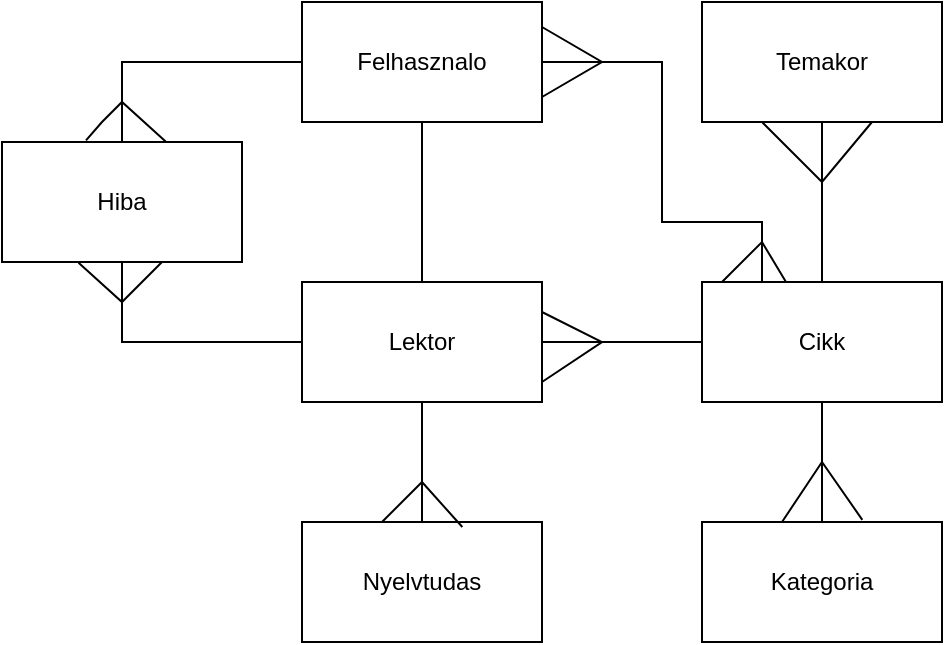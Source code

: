 <mxfile version="20.8.20"><diagram name="Page-1" id="NKsqnLKon6tv9RoM4DFp"><mxGraphModel dx="969" dy="534" grid="1" gridSize="10" guides="1" tooltips="1" connect="1" arrows="1" fold="1" page="1" pageScale="1" pageWidth="827" pageHeight="1169" math="0" shadow="0"><root><mxCell id="0"/><mxCell id="1" parent="0"/><mxCell id="T0uAjBOmENXLEeM-Ycpx-275" value="Temakor" style="rounded=0;whiteSpace=wrap;html=1;" vertex="1" parent="1"><mxGeometry x="440" y="140" width="120" height="60" as="geometry"/></mxCell><mxCell id="T0uAjBOmENXLEeM-Ycpx-276" value="Cikk" style="rounded=0;whiteSpace=wrap;html=1;" vertex="1" parent="1"><mxGeometry x="440" y="280" width="120" height="60" as="geometry"/></mxCell><mxCell id="T0uAjBOmENXLEeM-Ycpx-277" value="Kategoria" style="rounded=0;whiteSpace=wrap;html=1;" vertex="1" parent="1"><mxGeometry x="440" y="400" width="120" height="60" as="geometry"/></mxCell><mxCell id="T0uAjBOmENXLEeM-Ycpx-278" value="Felhasznalo" style="rounded=0;whiteSpace=wrap;html=1;" vertex="1" parent="1"><mxGeometry x="240" y="140" width="120" height="60" as="geometry"/></mxCell><mxCell id="T0uAjBOmENXLEeM-Ycpx-279" value="Lektor" style="rounded=0;whiteSpace=wrap;html=1;" vertex="1" parent="1"><mxGeometry x="240" y="280" width="120" height="60" as="geometry"/></mxCell><mxCell id="T0uAjBOmENXLEeM-Ycpx-280" value="Nyelvtudas" style="rounded=0;whiteSpace=wrap;html=1;" vertex="1" parent="1"><mxGeometry x="240" y="400" width="120" height="60" as="geometry"/></mxCell><mxCell id="T0uAjBOmENXLEeM-Ycpx-281" value="Hiba" style="rounded=0;whiteSpace=wrap;html=1;" vertex="1" parent="1"><mxGeometry x="90" y="210" width="120" height="60" as="geometry"/></mxCell><mxCell id="T0uAjBOmENXLEeM-Ycpx-282" value="" style="endArrow=none;html=1;rounded=0;" edge="1" parent="1" source="T0uAjBOmENXLEeM-Ycpx-277" target="T0uAjBOmENXLEeM-Ycpx-276"><mxGeometry width="50" height="50" relative="1" as="geometry"><mxPoint x="330" y="380" as="sourcePoint"/><mxPoint x="380" y="330" as="targetPoint"/></mxGeometry></mxCell><mxCell id="T0uAjBOmENXLEeM-Ycpx-283" value="" style="endArrow=none;html=1;rounded=0;" edge="1" parent="1" source="T0uAjBOmENXLEeM-Ycpx-276" target="T0uAjBOmENXLEeM-Ycpx-275"><mxGeometry width="50" height="50" relative="1" as="geometry"><mxPoint x="400" y="340" as="sourcePoint"/><mxPoint x="450" y="290" as="targetPoint"/></mxGeometry></mxCell><mxCell id="T0uAjBOmENXLEeM-Ycpx-284" value="" style="endArrow=none;html=1;rounded=0;edgeStyle=orthogonalEdgeStyle;" edge="1" parent="1" source="T0uAjBOmENXLEeM-Ycpx-278" target="T0uAjBOmENXLEeM-Ycpx-281"><mxGeometry width="50" height="50" relative="1" as="geometry"><mxPoint x="460" y="200" as="sourcePoint"/><mxPoint x="510" y="150" as="targetPoint"/></mxGeometry></mxCell><mxCell id="T0uAjBOmENXLEeM-Ycpx-285" value="" style="endArrow=none;html=1;rounded=0;" edge="1" parent="1" source="T0uAjBOmENXLEeM-Ycpx-279" target="T0uAjBOmENXLEeM-Ycpx-280"><mxGeometry width="50" height="50" relative="1" as="geometry"><mxPoint x="450" y="310" as="sourcePoint"/><mxPoint x="500" y="260" as="targetPoint"/></mxGeometry></mxCell><mxCell id="T0uAjBOmENXLEeM-Ycpx-286" value="" style="endArrow=none;html=1;rounded=0;edgeStyle=orthogonalEdgeStyle;" edge="1" parent="1" source="T0uAjBOmENXLEeM-Ycpx-279" target="T0uAjBOmENXLEeM-Ycpx-281"><mxGeometry width="50" height="50" relative="1" as="geometry"><mxPoint x="470" y="420" as="sourcePoint"/><mxPoint x="520" y="370" as="targetPoint"/></mxGeometry></mxCell><mxCell id="T0uAjBOmENXLEeM-Ycpx-287" value="" style="endArrow=none;html=1;rounded=0;" edge="1" parent="1" source="T0uAjBOmENXLEeM-Ycpx-279" target="T0uAjBOmENXLEeM-Ycpx-278"><mxGeometry width="50" height="50" relative="1" as="geometry"><mxPoint x="130" y="270" as="sourcePoint"/><mxPoint x="180" y="220" as="targetPoint"/></mxGeometry></mxCell><mxCell id="T0uAjBOmENXLEeM-Ycpx-288" value="" style="endArrow=none;html=1;rounded=0;edgeStyle=orthogonalEdgeStyle;entryX=0.25;entryY=0;entryDx=0;entryDy=0;" edge="1" parent="1" source="T0uAjBOmENXLEeM-Ycpx-278" target="T0uAjBOmENXLEeM-Ycpx-276"><mxGeometry width="50" height="50" relative="1" as="geometry"><mxPoint x="440" y="180" as="sourcePoint"/><mxPoint x="490" y="130" as="targetPoint"/><Array as="points"><mxPoint x="420" y="170"/><mxPoint x="420" y="250"/><mxPoint x="470" y="250"/></Array></mxGeometry></mxCell><mxCell id="T0uAjBOmENXLEeM-Ycpx-289" value="" style="endArrow=none;html=1;rounded=0;" edge="1" parent="1" source="T0uAjBOmENXLEeM-Ycpx-279" target="T0uAjBOmENXLEeM-Ycpx-276"><mxGeometry width="50" height="50" relative="1" as="geometry"><mxPoint x="490" y="340" as="sourcePoint"/><mxPoint x="540" y="290" as="targetPoint"/></mxGeometry></mxCell><mxCell id="T0uAjBOmENXLEeM-Ycpx-291" value="" style="endArrow=none;html=1;rounded=0;exitX=0.25;exitY=1;exitDx=0;exitDy=0;" edge="1" parent="1" source="T0uAjBOmENXLEeM-Ycpx-275"><mxGeometry width="50" height="50" relative="1" as="geometry"><mxPoint x="475" y="250" as="sourcePoint"/><mxPoint x="525" y="200" as="targetPoint"/><Array as="points"><mxPoint x="500" y="230"/></Array></mxGeometry></mxCell><mxCell id="T0uAjBOmENXLEeM-Ycpx-292" value="" style="endArrow=none;html=1;rounded=0;entryX=0.668;entryY=-0.018;entryDx=0;entryDy=0;entryPerimeter=0;" edge="1" parent="1" target="T0uAjBOmENXLEeM-Ycpx-277"><mxGeometry width="50" height="50" relative="1" as="geometry"><mxPoint x="480" y="400" as="sourcePoint"/><mxPoint x="500" y="400" as="targetPoint"/><Array as="points"><mxPoint x="500" y="370"/></Array></mxGeometry></mxCell><mxCell id="T0uAjBOmENXLEeM-Ycpx-293" value="" style="endArrow=none;html=1;rounded=0;entryX=0.668;entryY=0.042;entryDx=0;entryDy=0;entryPerimeter=0;" edge="1" parent="1" target="T0uAjBOmENXLEeM-Ycpx-280"><mxGeometry width="50" height="50" relative="1" as="geometry"><mxPoint x="280" y="400" as="sourcePoint"/><mxPoint x="330" y="350" as="targetPoint"/><Array as="points"><mxPoint x="300" y="380"/></Array></mxGeometry></mxCell><mxCell id="T0uAjBOmENXLEeM-Ycpx-294" value="" style="endArrow=none;html=1;rounded=0;entryX=0.683;entryY=-0.003;entryDx=0;entryDy=0;entryPerimeter=0;exitX=0.35;exitY=-0.013;exitDx=0;exitDy=0;exitPerimeter=0;" edge="1" parent="1" source="T0uAjBOmENXLEeM-Ycpx-281" target="T0uAjBOmENXLEeM-Ycpx-281"><mxGeometry width="50" height="50" relative="1" as="geometry"><mxPoint x="130" y="210" as="sourcePoint"/><mxPoint x="180" y="160" as="targetPoint"/><Array as="points"><mxPoint x="140" y="200"/><mxPoint x="150" y="190"/></Array></mxGeometry></mxCell><mxCell id="T0uAjBOmENXLEeM-Ycpx-295" value="" style="endArrow=none;html=1;rounded=0;exitX=0.319;exitY=1.007;exitDx=0;exitDy=0;exitPerimeter=0;" edge="1" parent="1" source="T0uAjBOmENXLEeM-Ycpx-281"><mxGeometry width="50" height="50" relative="1" as="geometry"><mxPoint x="120" y="320" as="sourcePoint"/><mxPoint x="170" y="270" as="targetPoint"/><Array as="points"><mxPoint x="150" y="290"/></Array></mxGeometry></mxCell><mxCell id="T0uAjBOmENXLEeM-Ycpx-296" value="" style="endArrow=none;html=1;rounded=0;entryX=1;entryY=0.25;entryDx=0;entryDy=0;" edge="1" parent="1" target="T0uAjBOmENXLEeM-Ycpx-279"><mxGeometry width="50" height="50" relative="1" as="geometry"><mxPoint x="360" y="330" as="sourcePoint"/><mxPoint x="410" y="280" as="targetPoint"/><Array as="points"><mxPoint x="390" y="310"/></Array></mxGeometry></mxCell><mxCell id="T0uAjBOmENXLEeM-Ycpx-297" value="" style="endArrow=none;html=1;rounded=0;entryX=1;entryY=0.25;entryDx=0;entryDy=0;" edge="1" parent="1"><mxGeometry width="50" height="50" relative="1" as="geometry"><mxPoint x="360" y="187.5" as="sourcePoint"/><mxPoint x="360" y="152.5" as="targetPoint"/><Array as="points"><mxPoint x="390" y="170"/></Array></mxGeometry></mxCell><mxCell id="T0uAjBOmENXLEeM-Ycpx-298" value="" style="endArrow=none;html=1;rounded=0;" edge="1" parent="1" target="T0uAjBOmENXLEeM-Ycpx-276"><mxGeometry width="50" height="50" relative="1" as="geometry"><mxPoint x="450" y="280" as="sourcePoint"/><mxPoint x="500" y="230" as="targetPoint"/><Array as="points"><mxPoint x="470" y="260"/></Array></mxGeometry></mxCell></root></mxGraphModel></diagram></mxfile>